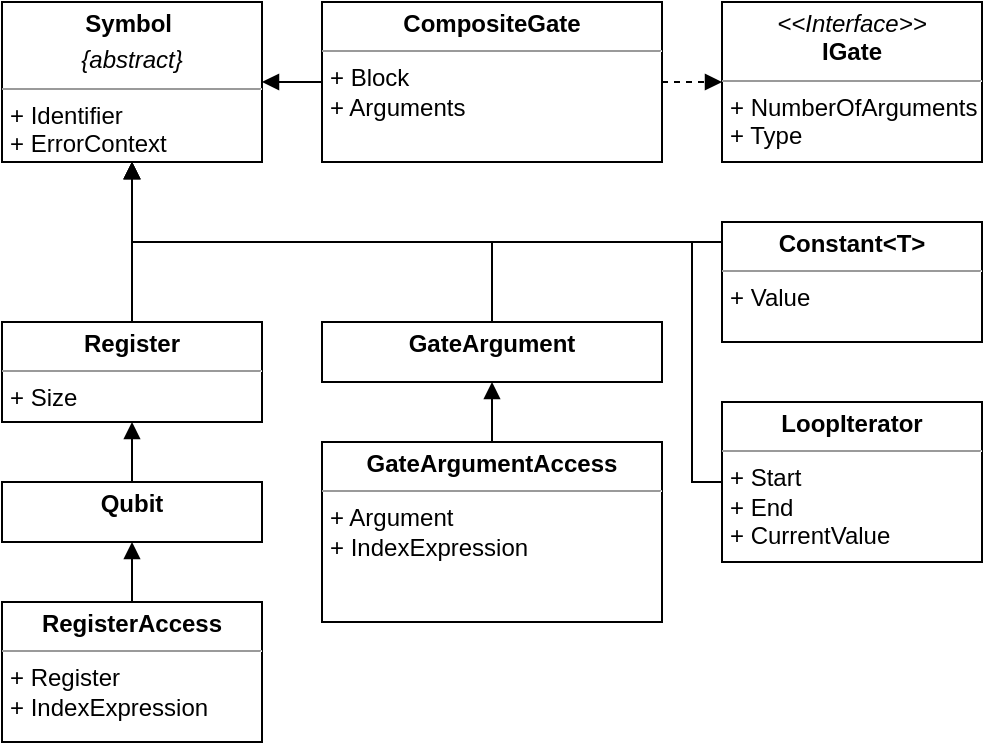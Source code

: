 <mxfile>
    <diagram id="s3QT6jymI26Qweuc06A_" name="Page-1">
        <mxGraphModel dx="539" dy="636" grid="1" gridSize="10" guides="1" tooltips="1" connect="1" arrows="1" fold="1" page="1" pageScale="1" pageWidth="850" pageHeight="1100" math="0" shadow="0">
            <root>
                <mxCell id="0"/>
                <mxCell id="1" parent="0"/>
                <mxCell id="2" value="&lt;p style=&quot;margin:0px;margin-top:4px;text-align:center;&quot;&gt;&lt;b&gt;Symbol&amp;nbsp;&lt;/b&gt;&lt;/p&gt;&lt;p style=&quot;margin:0px;margin-top:4px;text-align:center;&quot;&gt;&lt;i&gt;{abstract}&lt;/i&gt;&lt;/p&gt;&lt;hr size=&quot;1&quot;&gt;&lt;p style=&quot;margin:0px;margin-left:4px;&quot;&gt;+ Identifier&lt;/p&gt;&lt;p style=&quot;margin:0px;margin-left:4px;&quot;&gt;+ ErrorContext&lt;/p&gt;&lt;p style=&quot;margin:0px;margin-left:4px;&quot;&gt;&lt;br&gt;&lt;/p&gt;" style="verticalAlign=top;align=left;overflow=fill;fontSize=12;fontFamily=Helvetica;html=1;" parent="1" vertex="1">
                    <mxGeometry width="130" height="80" as="geometry"/>
                </mxCell>
                <mxCell id="27" style="edgeStyle=orthogonalEdgeStyle;rounded=0;html=1;entryX=0.5;entryY=1;entryDx=0;entryDy=0;endArrow=block;endFill=1;" parent="1" source="3" target="2" edge="1">
                    <mxGeometry relative="1" as="geometry"/>
                </mxCell>
                <mxCell id="3" value="&lt;p style=&quot;margin:0px;margin-top:4px;text-align:center;&quot;&gt;&lt;b&gt;Register&lt;/b&gt;&lt;/p&gt;&lt;hr size=&quot;1&quot;&gt;&lt;p style=&quot;margin:0px;margin-left:4px;&quot;&gt;+ Size&lt;/p&gt;&lt;p style=&quot;margin:0px;margin-left:4px;&quot;&gt;&lt;br&gt;&lt;/p&gt;" style="verticalAlign=top;align=left;overflow=fill;fontSize=12;fontFamily=Helvetica;html=1;" parent="1" vertex="1">
                    <mxGeometry y="160" width="130" height="50" as="geometry"/>
                </mxCell>
                <mxCell id="7" style="edgeStyle=orthogonalEdgeStyle;rounded=0;html=1;entryX=0.5;entryY=1;entryDx=0;entryDy=0;endArrow=block;endFill=1;" parent="1" source="5" target="3" edge="1">
                    <mxGeometry relative="1" as="geometry"/>
                </mxCell>
                <mxCell id="5" value="&lt;p style=&quot;margin:0px;margin-top:4px;text-align:center;&quot;&gt;&lt;b&gt;Qubit&lt;/b&gt;&lt;/p&gt;&lt;p style=&quot;margin:0px;margin-left:4px;&quot;&gt;&lt;br&gt;&lt;/p&gt;" style="verticalAlign=top;align=left;overflow=fill;fontSize=12;fontFamily=Helvetica;html=1;" parent="1" vertex="1">
                    <mxGeometry y="240" width="130" height="30" as="geometry"/>
                </mxCell>
                <mxCell id="8" style="edgeStyle=orthogonalEdgeStyle;rounded=0;html=1;entryX=0.5;entryY=1;entryDx=0;entryDy=0;endArrow=block;endFill=1;" parent="1" source="6" target="5" edge="1">
                    <mxGeometry relative="1" as="geometry"/>
                </mxCell>
                <mxCell id="6" value="&lt;p style=&quot;margin:0px;margin-top:4px;text-align:center;&quot;&gt;&lt;b&gt;RegisterAccess&lt;/b&gt;&lt;/p&gt;&lt;hr size=&quot;1&quot;&gt;&lt;p style=&quot;margin:0px;margin-left:4px;&quot;&gt;+ Register&lt;/p&gt;&lt;p style=&quot;margin:0px;margin-left:4px;&quot;&gt;+ IndexExpression&lt;/p&gt;" style="verticalAlign=top;align=left;overflow=fill;fontSize=12;fontFamily=Helvetica;html=1;" parent="1" vertex="1">
                    <mxGeometry y="300" width="130" height="70" as="geometry"/>
                </mxCell>
                <mxCell id="9" value="&lt;p style=&quot;margin:0px;margin-top:4px;text-align:center;&quot;&gt;&lt;i&gt;&amp;lt;&amp;lt;Interface&amp;gt;&amp;gt;&lt;/i&gt;&lt;br&gt;&lt;b&gt;IGate&lt;/b&gt;&lt;/p&gt;&lt;hr size=&quot;1&quot;&gt;&lt;p style=&quot;margin:0px;margin-left:4px;&quot;&gt;+ NumberOfArguments&lt;br&gt;+ Type&lt;/p&gt;&lt;p style=&quot;margin:0px;margin-left:4px;&quot;&gt;&lt;br&gt;&lt;/p&gt;" style="verticalAlign=top;align=left;overflow=fill;fontSize=12;fontFamily=Helvetica;html=1;" parent="1" vertex="1">
                    <mxGeometry x="360" width="130" height="80" as="geometry"/>
                </mxCell>
                <mxCell id="23" style="edgeStyle=orthogonalEdgeStyle;rounded=0;html=1;entryX=1;entryY=0.5;entryDx=0;entryDy=0;endArrow=block;endFill=1;" parent="1" source="10" target="2" edge="1">
                    <mxGeometry relative="1" as="geometry">
                        <Array as="points">
                            <mxPoint x="230" y="40"/>
                            <mxPoint x="230" y="40"/>
                        </Array>
                    </mxGeometry>
                </mxCell>
                <mxCell id="32" style="edgeStyle=orthogonalEdgeStyle;rounded=0;html=1;entryX=0;entryY=0.5;entryDx=0;entryDy=0;dashed=1;endArrow=block;endFill=1;" parent="1" source="10" target="9" edge="1">
                    <mxGeometry relative="1" as="geometry"/>
                </mxCell>
                <mxCell id="10" value="&lt;p style=&quot;margin:0px;margin-top:4px;text-align:center;&quot;&gt;&lt;b&gt;CompositeGate&lt;/b&gt;&lt;/p&gt;&lt;hr size=&quot;1&quot;&gt;&lt;p style=&quot;margin:0px;margin-left:4px;&quot;&gt;+ Block&lt;/p&gt;&lt;p style=&quot;margin:0px;margin-left:4px;&quot;&gt;+ Arguments&lt;/p&gt;" style="verticalAlign=top;align=left;overflow=fill;fontSize=12;fontFamily=Helvetica;html=1;" parent="1" vertex="1">
                    <mxGeometry x="160" width="170" height="80" as="geometry"/>
                </mxCell>
                <mxCell id="29" style="edgeStyle=orthogonalEdgeStyle;rounded=0;html=1;entryX=0.5;entryY=1;entryDx=0;entryDy=0;endArrow=block;endFill=1;" parent="1" source="13" target="2" edge="1">
                    <mxGeometry relative="1" as="geometry">
                        <Array as="points">
                            <mxPoint x="245" y="120"/>
                            <mxPoint x="65" y="120"/>
                        </Array>
                    </mxGeometry>
                </mxCell>
                <mxCell id="13" value="&lt;p style=&quot;margin:0px;margin-top:4px;text-align:center;&quot;&gt;&lt;b&gt;GateArgument&lt;/b&gt;&lt;/p&gt;&lt;p style=&quot;margin:0px;margin-left:4px;&quot;&gt;&lt;br&gt;&lt;/p&gt;&lt;p style=&quot;margin:0px;margin-left:4px;&quot;&gt;&lt;br&gt;&lt;/p&gt;" style="verticalAlign=top;align=left;overflow=fill;fontSize=12;fontFamily=Helvetica;html=1;" parent="1" vertex="1">
                    <mxGeometry x="160" y="160" width="170" height="30" as="geometry"/>
                </mxCell>
                <mxCell id="16" style="edgeStyle=orthogonalEdgeStyle;rounded=0;html=1;entryX=0.5;entryY=1;entryDx=0;entryDy=0;endArrow=block;endFill=1;" parent="1" source="15" target="13" edge="1">
                    <mxGeometry relative="1" as="geometry"/>
                </mxCell>
                <mxCell id="15" value="&lt;p style=&quot;margin: 4px 0px 0px; text-align: center;&quot;&gt;&lt;b&gt;GateArgument&lt;/b&gt;&lt;b style=&quot;background-color: initial;&quot;&gt;Access&lt;/b&gt;&lt;/p&gt;&lt;hr size=&quot;1&quot;&gt;&lt;p style=&quot;margin:0px;margin-left:4px;&quot;&gt;+ Argument&lt;/p&gt;&lt;p style=&quot;margin:0px;margin-left:4px;&quot;&gt;+ IndexExpression&lt;/p&gt;" style="verticalAlign=top;align=left;overflow=fill;fontSize=12;fontFamily=Helvetica;html=1;" parent="1" vertex="1">
                    <mxGeometry x="160" y="220" width="170" height="90" as="geometry"/>
                </mxCell>
                <mxCell id="30" style="edgeStyle=orthogonalEdgeStyle;rounded=0;html=1;entryX=0.5;entryY=1;entryDx=0;entryDy=0;endArrow=block;endFill=1;" parent="1" source="18" target="2" edge="1">
                    <mxGeometry relative="1" as="geometry">
                        <Array as="points">
                            <mxPoint x="345" y="240"/>
                            <mxPoint x="345" y="120"/>
                            <mxPoint x="65" y="120"/>
                        </Array>
                    </mxGeometry>
                </mxCell>
                <mxCell id="18" value="&lt;p style=&quot;margin:0px;margin-top:4px;text-align:center;&quot;&gt;&lt;b&gt;LoopIterator&lt;/b&gt;&lt;/p&gt;&lt;hr size=&quot;1&quot;&gt;&lt;p style=&quot;margin:0px;margin-left:4px;&quot;&gt;+ Start&lt;br&gt;&lt;/p&gt;&lt;p style=&quot;margin:0px;margin-left:4px;&quot;&gt;+ End&lt;br&gt;&lt;/p&gt;&lt;p style=&quot;margin:0px;margin-left:4px;&quot;&gt;+ CurrentValue&lt;/p&gt;&lt;p style=&quot;margin:0px;margin-left:4px;&quot;&gt;&lt;br&gt;&lt;/p&gt;" style="verticalAlign=top;align=left;overflow=fill;fontSize=12;fontFamily=Helvetica;html=1;" parent="1" vertex="1">
                    <mxGeometry x="360" y="200" width="130" height="80" as="geometry"/>
                </mxCell>
                <mxCell id="31" style="edgeStyle=orthogonalEdgeStyle;rounded=0;html=1;entryX=0.5;entryY=1;entryDx=0;entryDy=0;endArrow=block;endFill=1;" parent="1" source="20" target="2" edge="1">
                    <mxGeometry relative="1" as="geometry">
                        <Array as="points">
                            <mxPoint x="65" y="120"/>
                        </Array>
                    </mxGeometry>
                </mxCell>
                <mxCell id="20" value="&lt;p style=&quot;margin:0px;margin-top:4px;text-align:center;&quot;&gt;&lt;b&gt;Constant&amp;lt;T&amp;gt;&lt;/b&gt;&lt;/p&gt;&lt;hr size=&quot;1&quot;&gt;&lt;p style=&quot;margin:0px;margin-left:4px;&quot;&gt;+ Value&lt;/p&gt;&lt;p style=&quot;margin:0px;margin-left:4px;&quot;&gt;&lt;br&gt;&lt;/p&gt;" style="verticalAlign=top;align=left;overflow=fill;fontSize=12;fontFamily=Helvetica;html=1;" parent="1" vertex="1">
                    <mxGeometry x="360" y="110" width="130" height="60" as="geometry"/>
                </mxCell>
            </root>
        </mxGraphModel>
    </diagram>
</mxfile>